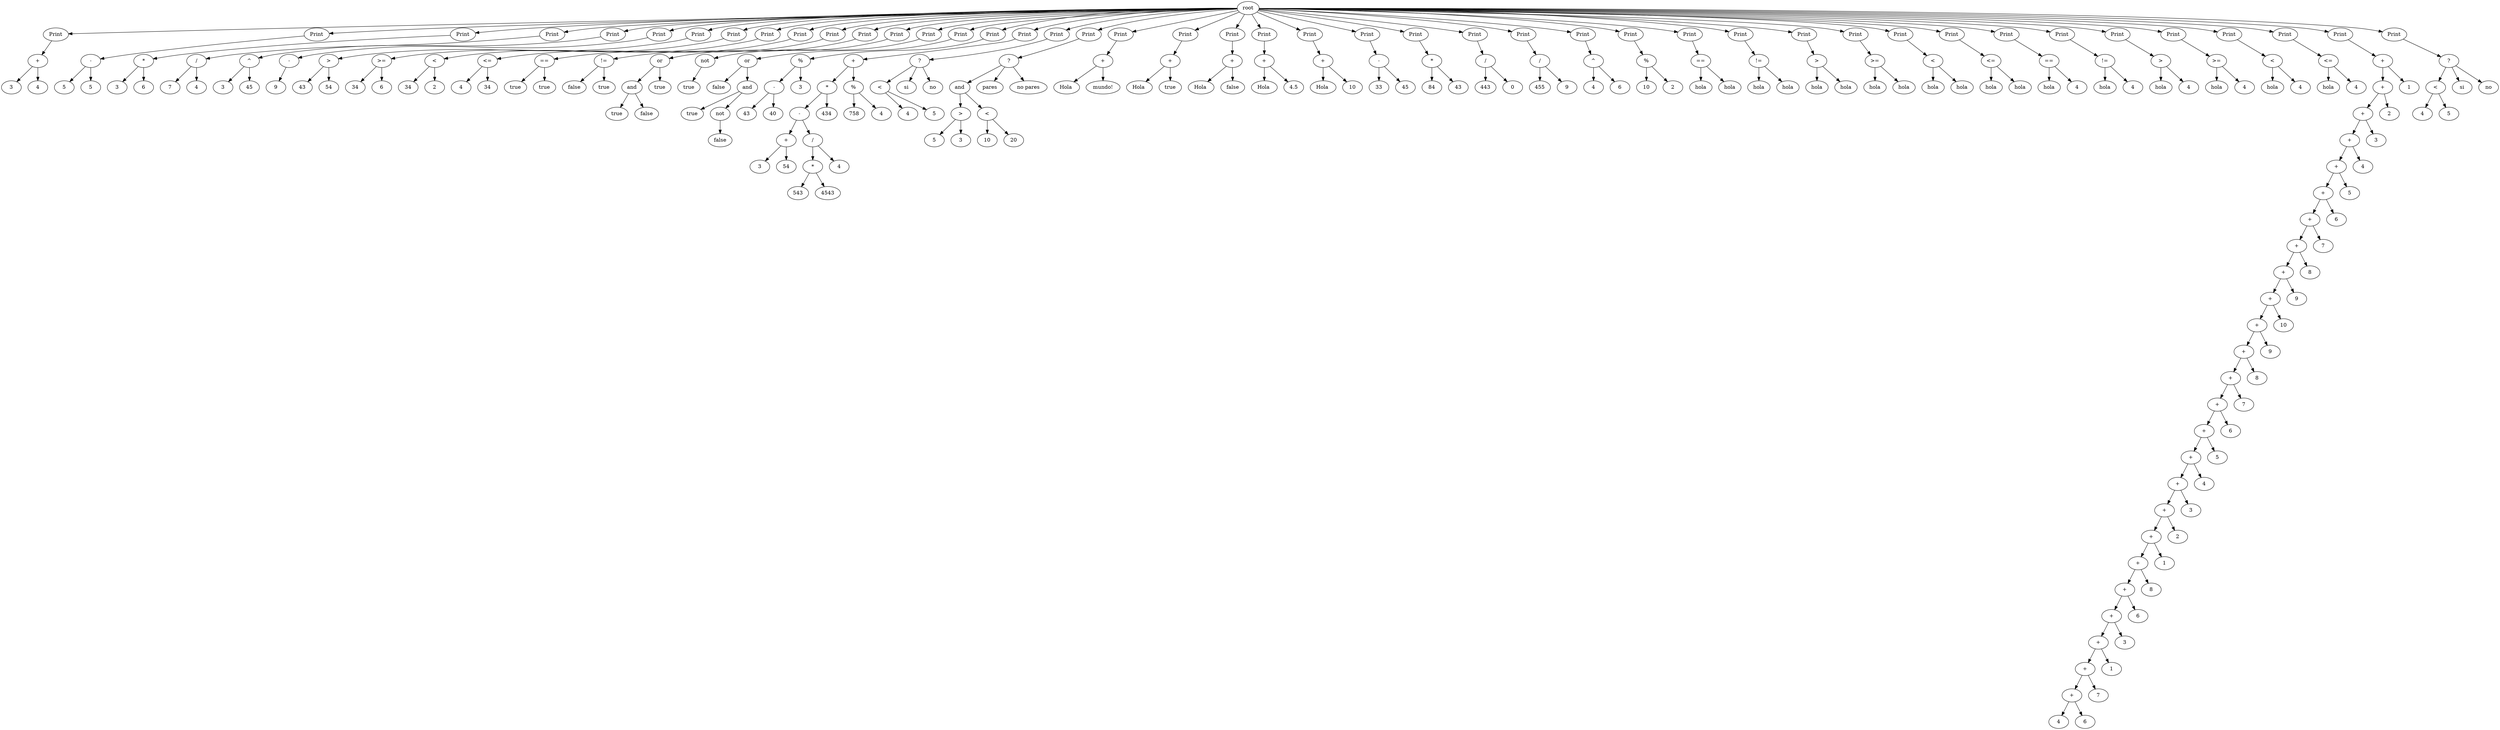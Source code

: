 digraph G{
255 [label = "root"];
1 [label = "3"];
3 [label = "+"];
3 -> 1;
2 [label = "4"];
3 [label = "+"];
3 -> 2;
4 [label = "Print"];
4 -> 3;
5 [label = "5"];
7 [label = "-"];
7 -> 5;
6 [label = "5"];
7 [label = "-"];
7 -> 6;
8 [label = "Print"];
8 -> 7;
9 [label = "3"];
11 [label = "*"];
11 -> 9;
10 [label = "6"];
11 [label = "*"];
11 -> 10;
12 [label = "Print"];
12 -> 11;
13 [label = "7"];
15 [label = "/"];
15 -> 13;
14 [label = "4"];
15 [label = "/"];
15 -> 14;
16 [label = "Print"];
16 -> 15;
17 [label = "3"];
19 [label = "^"];
19 -> 17;
18 [label = "45"];
19 [label = "^"];
19 -> 18;
20 [label = "Print"];
20 -> 19;
21 [label = "9"];
22 [label = "-"];
22 -> 21;
23 [label = "Print"];
23 -> 22;
24 [label = "43"];
26 [label = ">"];
26 -> 24;
25 [label = "54"];
26 [label = ">"];
26 -> 25;
27 [label = "Print"];
27 -> 26;
28 [label = "34"];
30 [label = ">="];
30 -> 28;
29 [label = "6"];
30 [label = ">="];
30 -> 29;
31 [label = "Print"];
31 -> 30;
32 [label = "34"];
34 [label = "<"];
34 -> 32;
33 [label = "2"];
34 [label = "<"];
34 -> 33;
35 [label = "Print"];
35 -> 34;
36 [label = "4"];
38 [label = "<="];
38 -> 36;
37 [label = "34"];
38 [label = "<="];
38 -> 37;
39 [label = "Print"];
39 -> 38;
40 [label = "true"];
42 [label = "=="];
42 -> 40;
41 [label = "true"];
42 [label = "=="];
42 -> 41;
43 [label = "Print"];
43 -> 42;
44 [label = "false"];
46 [label = "!="];
46 -> 44;
45 [label = "true"];
46 [label = "!="];
46 -> 45;
47 [label = "Print"];
47 -> 46;
48 [label = "true"];
50 [label = "and"];
50 -> 48;
49 [label = "false"];
50 [label = "and"];
50 -> 49;
52 [label = "or"];
52 -> 50;
51 [label = "true"];
52 [label = "or"];
52 -> 51;
53 [label = "Print"];
53 -> 52;
54 [label = "true"];
55 [label = "not"];
55 -> 54;
56 [label = "Print"];
56 -> 55;
57 [label = "false"];
62 [label = "or"];
62 -> 57;
58 [label = "true"];
61 [label = "and"];
61 -> 58;
59 [label = "false"];
60 [label = "not"];
60 -> 59;
61 [label = "and"];
61 -> 60;
62 [label = "or"];
62 -> 61;
63 [label = "Print"];
63 -> 62;
64 [label = "43"];
66 [label = "-"];
66 -> 64;
65 [label = "40"];
66 [label = "-"];
66 -> 65;
68 [label = "%"];
68 -> 66;
67 [label = "3"];
68 [label = "%"];
68 -> 67;
69 [label = "Print"];
69 -> 68;
70 [label = "3"];
72 [label = "+"];
72 -> 70;
71 [label = "54"];
72 [label = "+"];
72 -> 71;
78 [label = "-"];
78 -> 72;
73 [label = "543"];
75 [label = "*"];
75 -> 73;
74 [label = "4543"];
75 [label = "*"];
75 -> 74;
77 [label = "/"];
77 -> 75;
76 [label = "4"];
77 [label = "/"];
77 -> 76;
78 [label = "-"];
78 -> 77;
80 [label = "*"];
80 -> 78;
79 [label = "434"];
80 [label = "*"];
80 -> 79;
84 [label = "+"];
84 -> 80;
81 [label = "758"];
83 [label = "%"];
83 -> 81;
82 [label = "4"];
83 [label = "%"];
83 -> 82;
84 [label = "+"];
84 -> 83;
85 [label = "Print"];
85 -> 84;
86 [label = "4"];
88 [label = "<"];
88 -> 86;
87 [label = "5"];
88 [label = "<"];
88 -> 87;
91 [label = "?"];
91 -> 88;
89 [label = "si"];
91 [label = "?"];
91 -> 89;
90 [label = "no"];
91 [label = "?"];
91 -> 90;
92 [label = "Print"];
92 -> 91;
93 [label = "5"];
95 [label = ">"];
95 -> 93;
94 [label = "3"];
95 [label = ">"];
95 -> 94;
99 [label = "and"];
99 -> 95;
96 [label = "10"];
98 [label = "<"];
98 -> 96;
97 [label = "20"];
98 [label = "<"];
98 -> 97;
99 [label = "and"];
99 -> 98;
102 [label = "?"];
102 -> 99;
100 [label = "pares"];
102 [label = "?"];
102 -> 100;
101 [label = "no pares"];
102 [label = "?"];
102 -> 101;
103 [label = "Print"];
103 -> 102;
104 [label = "Hola "];
106 [label = "+"];
106 -> 104;
105 [label = "mundo!"];
106 [label = "+"];
106 -> 105;
107 [label = "Print"];
107 -> 106;
108 [label = "Hola "];
110 [label = "+"];
110 -> 108;
109 [label = "true"];
110 [label = "+"];
110 -> 109;
111 [label = "Print"];
111 -> 110;
112 [label = "Hola "];
114 [label = "+"];
114 -> 112;
113 [label = "false"];
114 [label = "+"];
114 -> 113;
115 [label = "Print"];
115 -> 114;
116 [label = "Hola "];
118 [label = "+"];
118 -> 116;
117 [label = "4.5"];
118 [label = "+"];
118 -> 117;
119 [label = "Print"];
119 -> 118;
120 [label = "Hola "];
122 [label = "+"];
122 -> 120;
121 [label = "10"];
122 [label = "+"];
122 -> 121;
123 [label = "Print"];
123 -> 122;
124 [label = "33"];
126 [label = "-"];
126 -> 124;
125 [label = "45"];
126 [label = "-"];
126 -> 125;
127 [label = "Print"];
127 -> 126;
128 [label = "84"];
130 [label = "*"];
130 -> 128;
129 [label = "43"];
130 [label = "*"];
130 -> 129;
131 [label = "Print"];
131 -> 130;
132 [label = "443"];
134 [label = "/"];
134 -> 132;
133 [label = "0"];
134 [label = "/"];
134 -> 133;
135 [label = "Print"];
135 -> 134;
136 [label = "455"];
138 [label = "/"];
138 -> 136;
137 [label = "9"];
138 [label = "/"];
138 -> 137;
139 [label = "Print"];
139 -> 138;
140 [label = "4"];
142 [label = "^"];
142 -> 140;
141 [label = "6"];
142 [label = "^"];
142 -> 141;
143 [label = "Print"];
143 -> 142;
144 [label = "10"];
146 [label = "%"];
146 -> 144;
145 [label = "2"];
146 [label = "%"];
146 -> 145;
147 [label = "Print"];
147 -> 146;
148 [label = "hola"];
150 [label = "=="];
150 -> 148;
149 [label = "hola"];
150 [label = "=="];
150 -> 149;
151 [label = "Print"];
151 -> 150;
152 [label = "hola"];
154 [label = "!="];
154 -> 152;
153 [label = "hola"];
154 [label = "!="];
154 -> 153;
155 [label = "Print"];
155 -> 154;
156 [label = "hola"];
158 [label = ">"];
158 -> 156;
157 [label = "hola"];
158 [label = ">"];
158 -> 157;
159 [label = "Print"];
159 -> 158;
160 [label = "hola"];
162 [label = ">="];
162 -> 160;
161 [label = "hola"];
162 [label = ">="];
162 -> 161;
163 [label = "Print"];
163 -> 162;
164 [label = "hola"];
166 [label = "<"];
166 -> 164;
165 [label = "hola"];
166 [label = "<"];
166 -> 165;
167 [label = "Print"];
167 -> 166;
168 [label = "hola"];
170 [label = "<="];
170 -> 168;
169 [label = "hola"];
170 [label = "<="];
170 -> 169;
171 [label = "Print"];
171 -> 170;
172 [label = "hola"];
174 [label = "=="];
174 -> 172;
173 [label = "4"];
174 [label = "=="];
174 -> 173;
175 [label = "Print"];
175 -> 174;
176 [label = "hola"];
178 [label = "!="];
178 -> 176;
177 [label = "4"];
178 [label = "!="];
178 -> 177;
179 [label = "Print"];
179 -> 178;
180 [label = "hola"];
182 [label = ">"];
182 -> 180;
181 [label = "4"];
182 [label = ">"];
182 -> 181;
183 [label = "Print"];
183 -> 182;
184 [label = "hola"];
186 [label = ">="];
186 -> 184;
185 [label = "4"];
186 [label = ">="];
186 -> 185;
187 [label = "Print"];
187 -> 186;
188 [label = "hola"];
190 [label = "<"];
190 -> 188;
189 [label = "4"];
190 [label = "<"];
190 -> 189;
191 [label = "Print"];
191 -> 190;
192 [label = "hola"];
194 [label = "<="];
194 -> 192;
193 [label = "4"];
194 [label = "<="];
194 -> 193;
195 [label = "Print"];
195 -> 194;
196 [label = "4"];
198 [label = "+"];
198 -> 196;
197 [label = "6"];
198 [label = "+"];
198 -> 197;
200 [label = "+"];
200 -> 198;
199 [label = "7"];
200 [label = "+"];
200 -> 199;
202 [label = "+"];
202 -> 200;
201 [label = "1"];
202 [label = "+"];
202 -> 201;
204 [label = "+"];
204 -> 202;
203 [label = "3"];
204 [label = "+"];
204 -> 203;
206 [label = "+"];
206 -> 204;
205 [label = "6"];
206 [label = "+"];
206 -> 205;
208 [label = "+"];
208 -> 206;
207 [label = "8"];
208 [label = "+"];
208 -> 207;
210 [label = "+"];
210 -> 208;
209 [label = "1"];
210 [label = "+"];
210 -> 209;
212 [label = "+"];
212 -> 210;
211 [label = "2"];
212 [label = "+"];
212 -> 211;
214 [label = "+"];
214 -> 212;
213 [label = "3"];
214 [label = "+"];
214 -> 213;
216 [label = "+"];
216 -> 214;
215 [label = "4"];
216 [label = "+"];
216 -> 215;
218 [label = "+"];
218 -> 216;
217 [label = "5"];
218 [label = "+"];
218 -> 217;
220 [label = "+"];
220 -> 218;
219 [label = "6"];
220 [label = "+"];
220 -> 219;
222 [label = "+"];
222 -> 220;
221 [label = "7"];
222 [label = "+"];
222 -> 221;
224 [label = "+"];
224 -> 222;
223 [label = "8"];
224 [label = "+"];
224 -> 223;
226 [label = "+"];
226 -> 224;
225 [label = "9"];
226 [label = "+"];
226 -> 225;
228 [label = "+"];
228 -> 226;
227 [label = "10"];
228 [label = "+"];
228 -> 227;
230 [label = "+"];
230 -> 228;
229 [label = "9"];
230 [label = "+"];
230 -> 229;
232 [label = "+"];
232 -> 230;
231 [label = "8"];
232 [label = "+"];
232 -> 231;
234 [label = "+"];
234 -> 232;
233 [label = "7"];
234 [label = "+"];
234 -> 233;
236 [label = "+"];
236 -> 234;
235 [label = "6"];
236 [label = "+"];
236 -> 235;
238 [label = "+"];
238 -> 236;
237 [label = "5"];
238 [label = "+"];
238 -> 237;
240 [label = "+"];
240 -> 238;
239 [label = "4"];
240 [label = "+"];
240 -> 239;
242 [label = "+"];
242 -> 240;
241 [label = "3"];
242 [label = "+"];
242 -> 241;
244 [label = "+"];
244 -> 242;
243 [label = "2"];
244 [label = "+"];
244 -> 243;
246 [label = "+"];
246 -> 244;
245 [label = "1"];
246 [label = "+"];
246 -> 245;
247 [label = "Print"];
247 -> 246;
248 [label = "4"];
250 [label = "<"];
250 -> 248;
249 [label = "5"];
250 [label = "<"];
250 -> 249;
253 [label = "?"];
253 -> 250;
251 [label = "si"];
253 [label = "?"];
253 -> 251;
252 [label = "no"];
253 [label = "?"];
253 -> 252;
254 [label = "Print"];
254 -> 253;
255 -> 4;
255 -> 8;
255 -> 12;
255 -> 16;
255 -> 20;
255 -> 23;
255 -> 27;
255 -> 31;
255 -> 35;
255 -> 39;
255 -> 43;
255 -> 47;
255 -> 53;
255 -> 56;
255 -> 63;
255 -> 69;
255 -> 85;
255 -> 92;
255 -> 103;
255 -> 107;
255 -> 111;
255 -> 115;
255 -> 119;
255 -> 123;
255 -> 127;
255 -> 131;
255 -> 135;
255 -> 139;
255 -> 143;
255 -> 147;
255 -> 151;
255 -> 155;
255 -> 159;
255 -> 163;
255 -> 167;
255 -> 171;
255 -> 175;
255 -> 179;
255 -> 183;
255 -> 187;
255 -> 191;
255 -> 195;
255 -> 247;
255 -> 254;

}